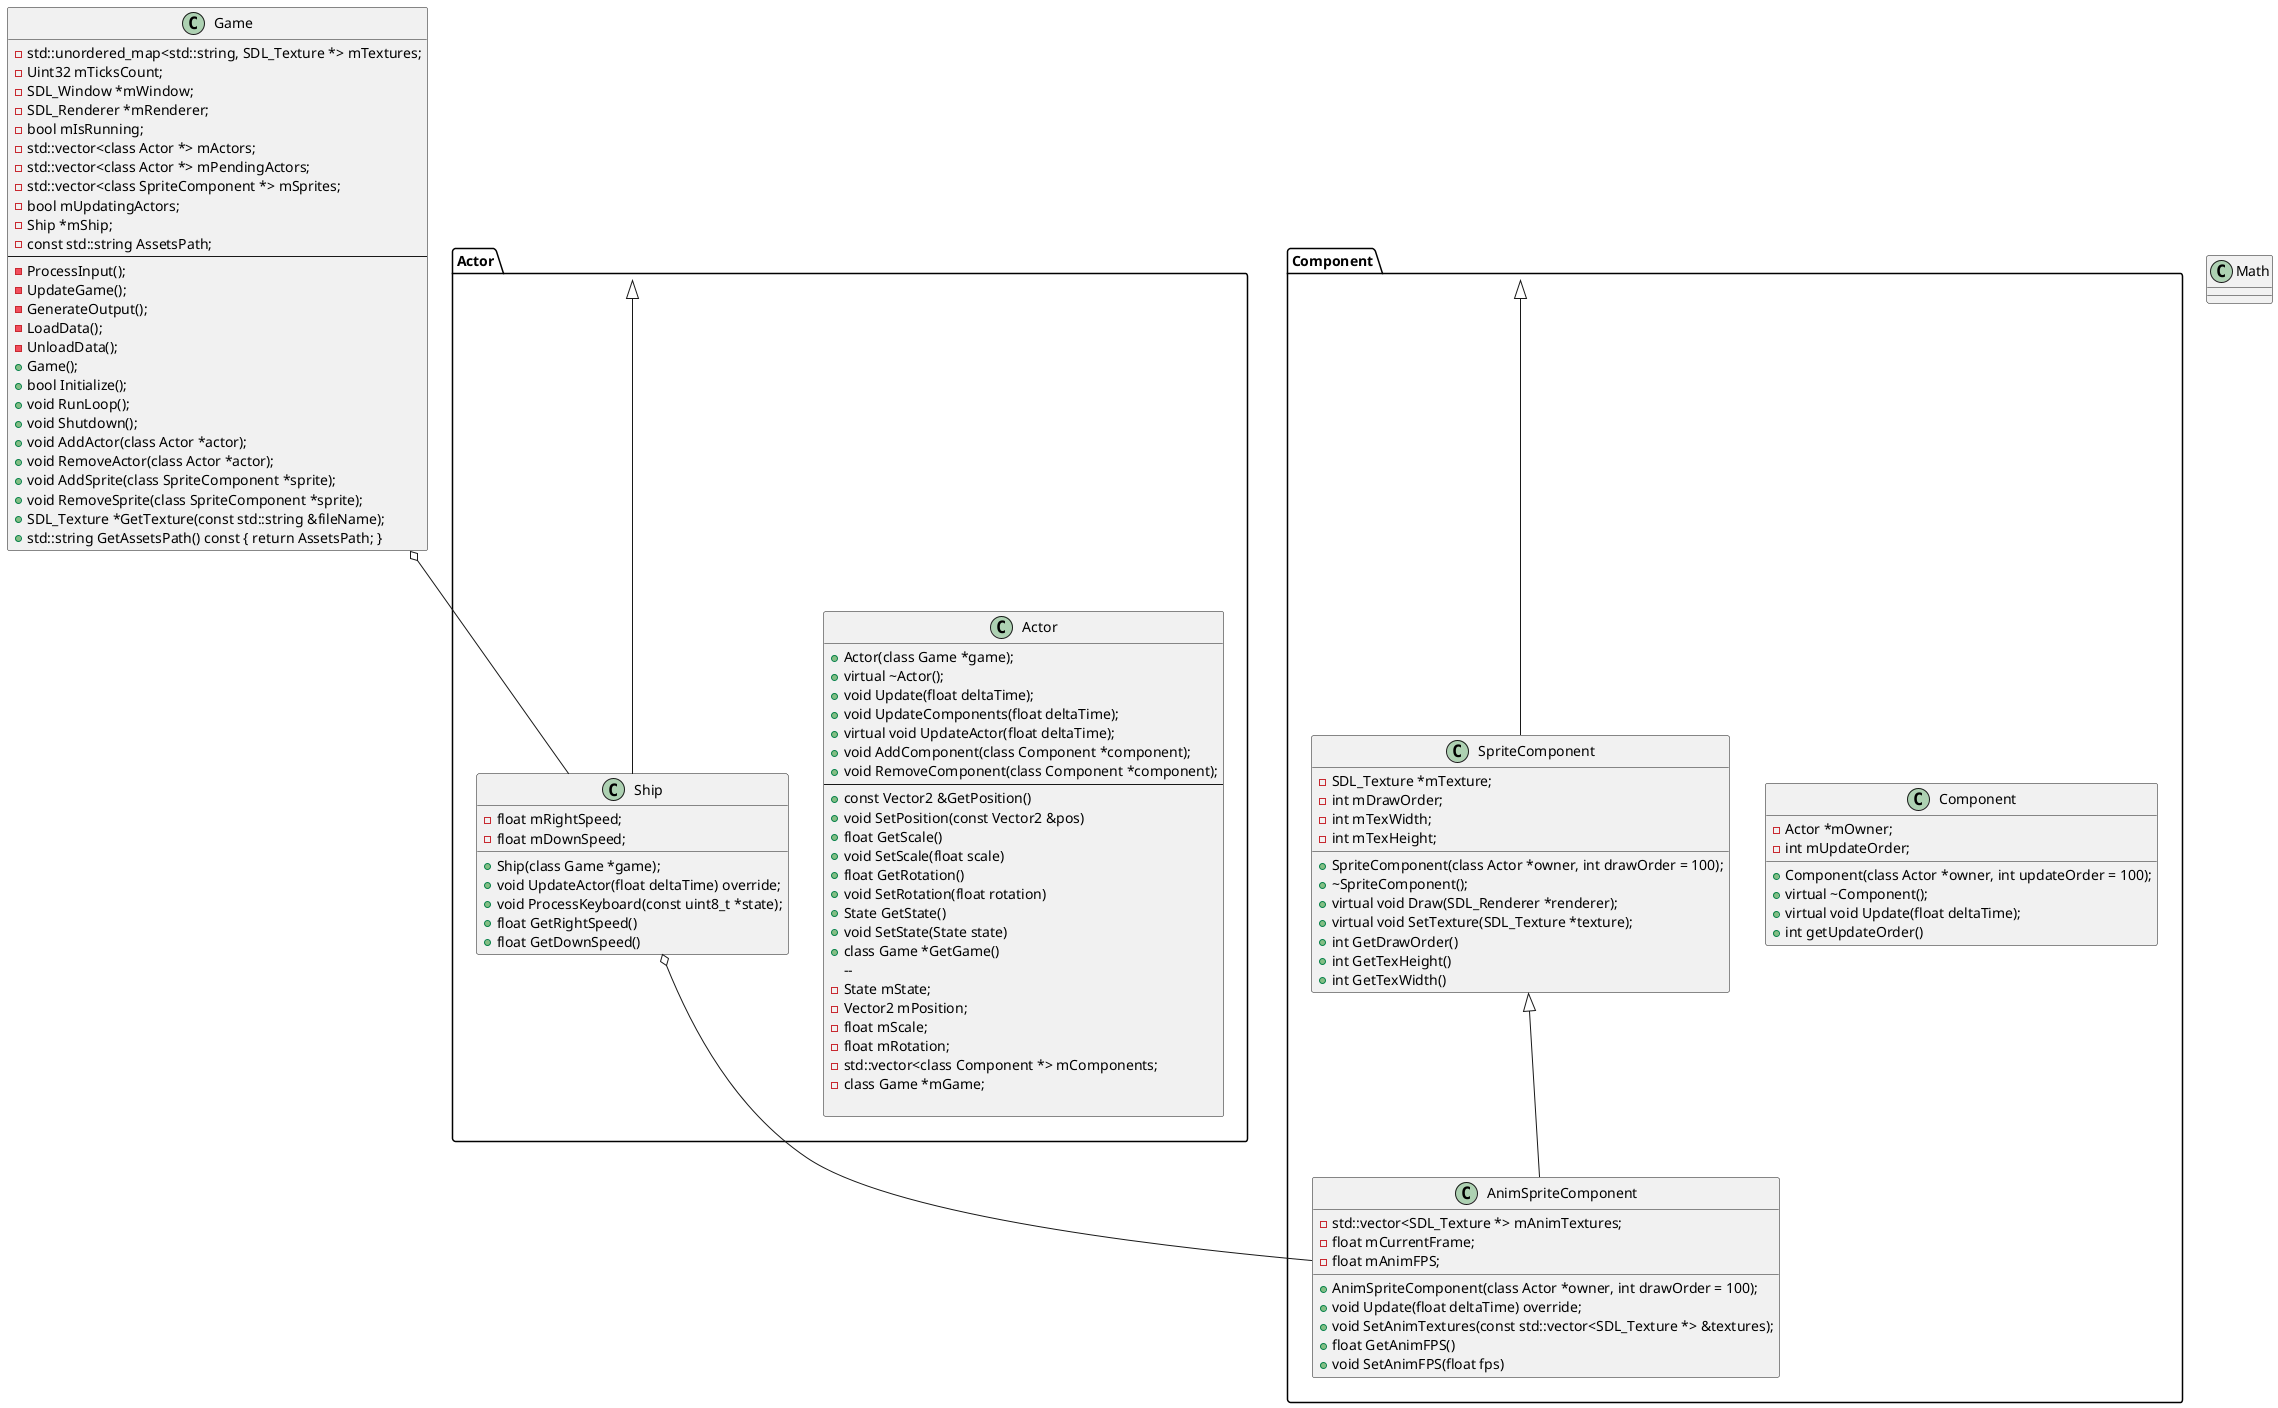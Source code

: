 @startuml
package Actor{
    class Actor {
    + Actor(class Game *game);
    + virtual ~Actor();
    + void Update(float deltaTime);
    + void UpdateComponents(float deltaTime);
    + virtual void UpdateActor(float deltaTime);
    + void AddComponent(class Component *component);
    + void RemoveComponent(class Component *component);
    --
    + const Vector2 &GetPosition()
    + void SetPosition(const Vector2 &pos)
    + float GetScale()
    + void SetScale(float scale)
    + float GetRotation() 
    + void SetRotation(float rotation) 
    + State GetState() 
    + void SetState(State state)
    + class Game *GetGame()
    -- 
    - State mState;
    - Vector2 mPosition;
    - float mScale;     
    - float mRotation;
    - std::vector<class Component *> mComponents;
    - class Game *mGame;
    
    }
    class Ship {
        + Ship(class Game *game);
        + void UpdateActor(float deltaTime) override;
        + void ProcessKeyboard(const uint8_t *state);
        + float GetRightSpeed()
        + float GetDownSpeed()
        - float mRightSpeed;
        - float mDownSpeed;       
    }
}

package Component{
    class Component{
        + Component(class Actor *owner, int updateOrder = 100);
        + virtual ~Component();
        + virtual void Update(float deltaTime);
        + int getUpdateOrder()
        - Actor *mOwner;
        - int mUpdateOrder;
    }
    class SpriteComponent {
        + SpriteComponent(class Actor *owner, int drawOrder = 100);
        + ~SpriteComponent();
        + virtual void Draw(SDL_Renderer *renderer);
        + virtual void SetTexture(SDL_Texture *texture);
        + int GetDrawOrder() 
        + int GetTexHeight() 
        + int GetTexWidth() 
        - SDL_Texture *mTexture;
        - int mDrawOrder;
        - int mTexWidth;
        - int mTexHeight;
    }
    class AnimSpriteComponent {
        + AnimSpriteComponent(class Actor *owner, int drawOrder = 100);
        + void Update(float deltaTime) override;
        + void SetAnimTextures(const std::vector<SDL_Texture *> &textures);
        + float GetAnimFPS()
        + void SetAnimFPS(float fps)
        - std::vector<SDL_Texture *> mAnimTextures;
        - float mCurrentFrame;
        - float mAnimFPS;
    }
}

class Game{
    - std::unordered_map<std::string, SDL_Texture *> mTextures;
    - Uint32 mTicksCount;
    - SDL_Window *mWindow;
    - SDL_Renderer *mRenderer;
    - bool mIsRunning;
    - std::vector<class Actor *> mActors;
    - std::vector<class Actor *> mPendingActors;
    - std::vector<class SpriteComponent *> mSprites;
    - bool mUpdatingActors;
    - Ship *mShip;
    - const std::string AssetsPath;
    --
    - ProcessInput();
    - UpdateGame();
    - GenerateOutput();
    - LoadData();
    - UnloadData();
    + Game();
    + bool Initialize();
    + void RunLoop();
    + void Shutdown();
    + void AddActor(class Actor *actor);
    + void RemoveActor(class Actor *actor);
    + void AddSprite(class SpriteComponent *sprite);
    + void RemoveSprite(class SpriteComponent *sprite);
    + SDL_Texture *GetTexture(const std::string &fileName);
    + std::string GetAssetsPath() const { return AssetsPath; }
    }

class Math{
    }   
Actor <|-- Ship
Component <|-- SpriteComponent
SpriteComponent <|-- AnimSpriteComponent
Ship o-- AnimSpriteComponent
Game o-- Ship
@enduml